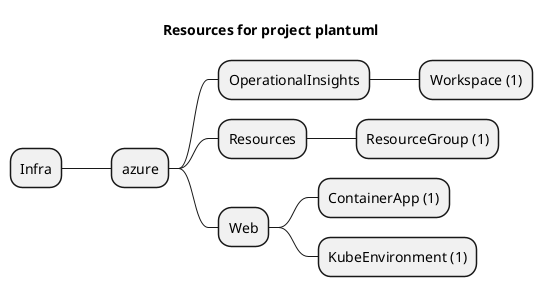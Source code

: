 @startmindmap
title Resources for project plantuml
skinparam monochrome true
+ Infra
++ azure
+++ OperationalInsights
++++ Workspace (1)
+++ Resources
++++ ResourceGroup (1)
+++ Web
++++ ContainerApp (1)
++++ KubeEnvironment (1)
@endmindmap